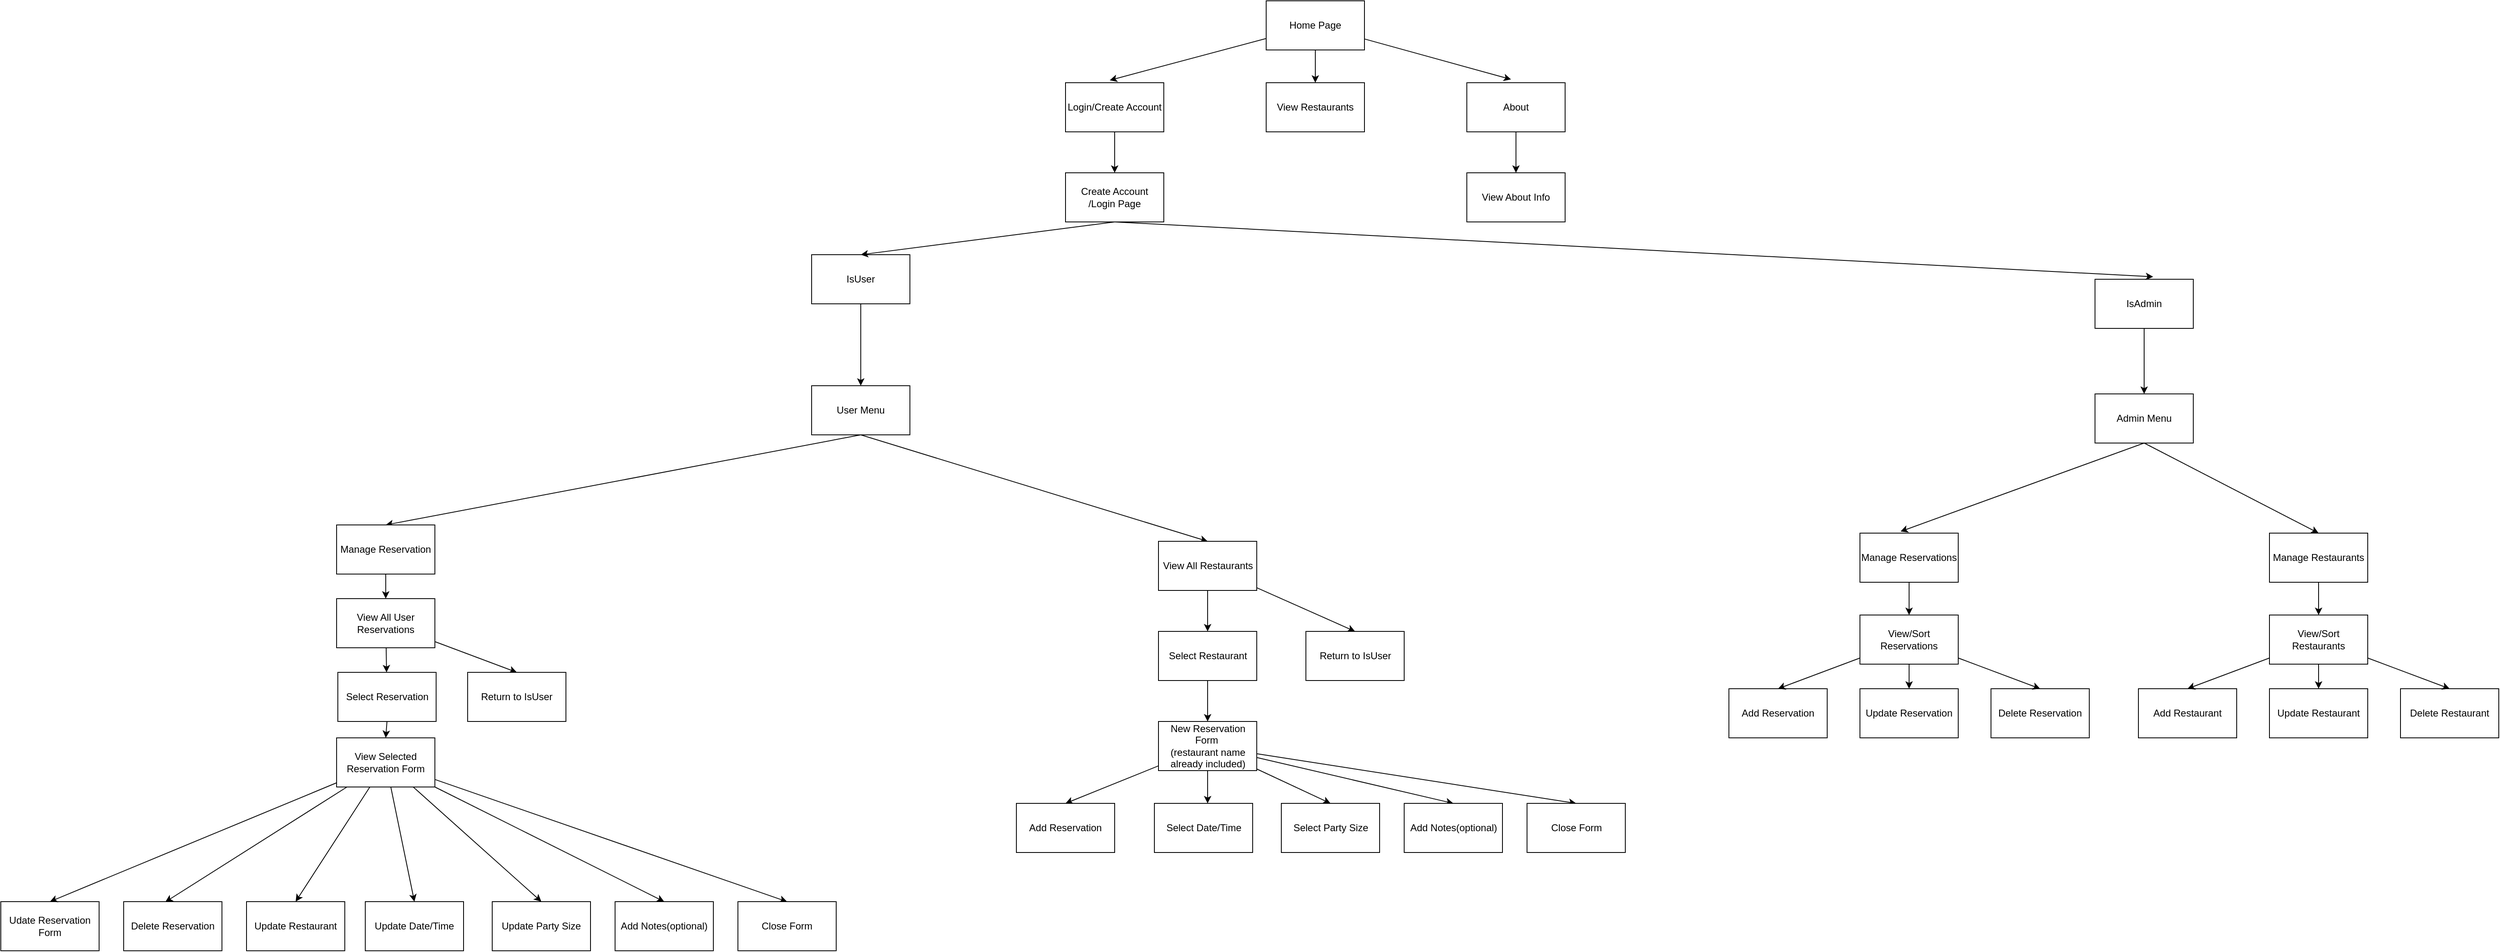 <mxfile>
    <diagram id="aMhFjDDkvYvzHxfugzTp" name="Page-1">
        <mxGraphModel dx="2302" dy="445" grid="1" gridSize="10" guides="1" tooltips="1" connect="1" arrows="1" fold="1" page="1" pageScale="1" pageWidth="850" pageHeight="1100" math="0" shadow="0">
            <root>
                <mxCell id="0"/>
                <mxCell id="1" parent="0"/>
                <mxCell id="94" value="" style="edgeStyle=none;html=1;" parent="1" source="2" target="4" edge="1">
                    <mxGeometry relative="1" as="geometry"/>
                </mxCell>
                <mxCell id="95" style="edgeStyle=none;html=1;entryX=0.45;entryY=-0.067;entryDx=0;entryDy=0;entryPerimeter=0;" parent="1" source="2" target="5" edge="1">
                    <mxGeometry relative="1" as="geometry"/>
                </mxCell>
                <mxCell id="97" style="edgeStyle=none;html=1;entryX=0.45;entryY=-0.05;entryDx=0;entryDy=0;entryPerimeter=0;" parent="1" source="2" target="3" edge="1">
                    <mxGeometry relative="1" as="geometry"/>
                </mxCell>
                <mxCell id="2" value="Home Page" style="rounded=0;whiteSpace=wrap;html=1;" parent="1" vertex="1">
                    <mxGeometry x="365" y="50" width="120" height="60" as="geometry"/>
                </mxCell>
                <mxCell id="17" style="edgeStyle=none;html=1;entryX=0.5;entryY=0;entryDx=0;entryDy=0;" parent="1" source="3" target="12" edge="1">
                    <mxGeometry relative="1" as="geometry"/>
                </mxCell>
                <mxCell id="3" value="Login/Create Account" style="rounded=0;whiteSpace=wrap;html=1;" parent="1" vertex="1">
                    <mxGeometry x="120" y="150" width="120" height="60" as="geometry"/>
                </mxCell>
                <mxCell id="4" value="View Restaurants" style="rounded=0;whiteSpace=wrap;html=1;" parent="1" vertex="1">
                    <mxGeometry x="365" y="150" width="120" height="60" as="geometry"/>
                </mxCell>
                <mxCell id="96" value="" style="edgeStyle=none;html=1;" parent="1" source="5" target="93" edge="1">
                    <mxGeometry relative="1" as="geometry"/>
                </mxCell>
                <mxCell id="5" value="About" style="rounded=0;whiteSpace=wrap;html=1;" parent="1" vertex="1">
                    <mxGeometry x="610" y="150" width="120" height="60" as="geometry"/>
                </mxCell>
                <mxCell id="64" value="" style="edgeStyle=none;html=1;entryX=0.413;entryY=-0.033;entryDx=0;entryDy=0;entryPerimeter=0;exitX=0.5;exitY=1;exitDx=0;exitDy=0;" parent="1" source="100" target="63" edge="1">
                    <mxGeometry relative="1" as="geometry">
                        <mxPoint x="1437" y="450" as="sourcePoint"/>
                    </mxGeometry>
                </mxCell>
                <mxCell id="91" value="" style="edgeStyle=none;html=1;exitX=0.5;exitY=1;exitDx=0;exitDy=0;entryX=0.5;entryY=0;entryDx=0;entryDy=0;" parent="1" source="100" target="65" edge="1">
                    <mxGeometry relative="1" as="geometry"/>
                </mxCell>
                <mxCell id="101" value="" style="edgeStyle=none;html=1;" parent="1" source="6" target="100" edge="1">
                    <mxGeometry relative="1" as="geometry"/>
                </mxCell>
                <mxCell id="6" value="IsAdmin" style="rounded=0;whiteSpace=wrap;html=1;" parent="1" vertex="1">
                    <mxGeometry x="1377" y="390" width="120" height="60" as="geometry"/>
                </mxCell>
                <mxCell id="20" style="edgeStyle=none;html=1;exitX=0.5;exitY=1;exitDx=0;exitDy=0;entryX=0.5;entryY=0;entryDx=0;entryDy=0;" parent="1" source="102" target="10" edge="1">
                    <mxGeometry relative="1" as="geometry"/>
                </mxCell>
                <mxCell id="21" style="edgeStyle=none;html=1;entryX=0.5;entryY=0;entryDx=0;entryDy=0;exitX=0.5;exitY=1;exitDx=0;exitDy=0;" parent="1" source="102" target="27" edge="1">
                    <mxGeometry relative="1" as="geometry">
                        <mxPoint x="200.46" y="708.98" as="targetPoint"/>
                    </mxGeometry>
                </mxCell>
                <mxCell id="103" style="edgeStyle=none;html=1;entryX=0.5;entryY=0;entryDx=0;entryDy=0;" parent="1" source="7" target="102" edge="1">
                    <mxGeometry relative="1" as="geometry"/>
                </mxCell>
                <mxCell id="7" value="IsUser" style="rounded=0;whiteSpace=wrap;html=1;" parent="1" vertex="1">
                    <mxGeometry x="-190" y="360" width="120" height="60" as="geometry"/>
                </mxCell>
                <mxCell id="99" value="" style="edgeStyle=none;html=1;" parent="1" source="10" target="98" edge="1">
                    <mxGeometry relative="1" as="geometry"/>
                </mxCell>
                <mxCell id="10" value="Manage Reservation" style="rounded=0;whiteSpace=wrap;html=1;" parent="1" vertex="1">
                    <mxGeometry x="-770" y="690" width="120" height="60" as="geometry"/>
                </mxCell>
                <mxCell id="13" style="edgeStyle=none;html=1;entryX=0.5;entryY=0;entryDx=0;entryDy=0;exitX=0.5;exitY=1;exitDx=0;exitDy=0;" parent="1" source="12" target="7" edge="1">
                    <mxGeometry relative="1" as="geometry"/>
                </mxCell>
                <mxCell id="14" style="edgeStyle=none;html=1;entryX=0.592;entryY=-0.05;entryDx=0;entryDy=0;entryPerimeter=0;exitX=0.5;exitY=1;exitDx=0;exitDy=0;" parent="1" source="12" target="6" edge="1">
                    <mxGeometry relative="1" as="geometry"/>
                </mxCell>
                <mxCell id="12" value="Create Account /Login Page" style="rounded=0;whiteSpace=wrap;html=1;" parent="1" vertex="1">
                    <mxGeometry x="120" y="260" width="120" height="60" as="geometry"/>
                </mxCell>
                <mxCell id="22" value="Udate Reservation Form" style="whiteSpace=wrap;html=1;rounded=0;" parent="1" vertex="1">
                    <mxGeometry x="-1180" y="1150" width="120" height="60" as="geometry"/>
                </mxCell>
                <mxCell id="24" value="Delete Reservation" style="whiteSpace=wrap;html=1;" parent="1" vertex="1">
                    <mxGeometry x="-1030" y="1150" width="120" height="60" as="geometry"/>
                </mxCell>
                <mxCell id="33" value="" style="edgeStyle=none;html=1;" parent="1" source="27" target="28" edge="1">
                    <mxGeometry relative="1" as="geometry"/>
                </mxCell>
                <mxCell id="37" style="edgeStyle=none;html=1;entryX=0.5;entryY=0;entryDx=0;entryDy=0;" parent="1" source="27" target="36" edge="1">
                    <mxGeometry relative="1" as="geometry"/>
                </mxCell>
                <mxCell id="27" value="View All Restaurants" style="rounded=0;whiteSpace=wrap;html=1;" parent="1" vertex="1">
                    <mxGeometry x="233.5" y="710" width="120" height="60" as="geometry"/>
                </mxCell>
                <mxCell id="34" value="" style="edgeStyle=none;html=1;" parent="1" source="28" target="29" edge="1">
                    <mxGeometry relative="1" as="geometry"/>
                </mxCell>
                <mxCell id="28" value="Select Restaurant" style="rounded=0;whiteSpace=wrap;html=1;" parent="1" vertex="1">
                    <mxGeometry x="233.5" y="820" width="120" height="60" as="geometry"/>
                </mxCell>
                <mxCell id="35" value="" style="edgeStyle=none;html=1;" parent="1" source="29" edge="1">
                    <mxGeometry relative="1" as="geometry">
                        <mxPoint x="293.5" y="1030" as="targetPoint"/>
                    </mxGeometry>
                </mxCell>
                <mxCell id="41" style="edgeStyle=none;html=1;entryX=0.5;entryY=0;entryDx=0;entryDy=0;" parent="1" source="29" target="40" edge="1">
                    <mxGeometry relative="1" as="geometry"/>
                </mxCell>
                <mxCell id="59" style="edgeStyle=none;html=1;entryX=0.5;entryY=0;entryDx=0;entryDy=0;" parent="1" source="29" target="55" edge="1">
                    <mxGeometry relative="1" as="geometry"/>
                </mxCell>
                <mxCell id="61" style="edgeStyle=none;html=1;entryX=0.5;entryY=0;entryDx=0;entryDy=0;" parent="1" source="29" target="57" edge="1">
                    <mxGeometry relative="1" as="geometry"/>
                </mxCell>
                <mxCell id="104" style="edgeStyle=none;html=1;entryX=0.5;entryY=0;entryDx=0;entryDy=0;" parent="1" source="29" target="56" edge="1">
                    <mxGeometry relative="1" as="geometry"/>
                </mxCell>
                <mxCell id="29" value="New Reservation Form&amp;nbsp;&lt;br&gt;(restaurant name already included)" style="rounded=0;whiteSpace=wrap;html=1;" parent="1" vertex="1">
                    <mxGeometry x="233.5" y="930" width="120" height="60" as="geometry"/>
                </mxCell>
                <mxCell id="36" value="Return to IsUser" style="rounded=0;whiteSpace=wrap;html=1;" parent="1" vertex="1">
                    <mxGeometry x="413.5" y="820" width="120" height="60" as="geometry"/>
                </mxCell>
                <mxCell id="40" value="Close Form" style="rounded=0;whiteSpace=wrap;html=1;" parent="1" vertex="1">
                    <mxGeometry x="683.5" y="1030" width="120" height="60" as="geometry"/>
                </mxCell>
                <mxCell id="54" value="Select Date/Time" style="rounded=0;whiteSpace=wrap;html=1;" parent="1" vertex="1">
                    <mxGeometry x="228.5" y="1030" width="120" height="60" as="geometry"/>
                </mxCell>
                <mxCell id="55" value="Select Party Size" style="rounded=0;whiteSpace=wrap;html=1;" parent="1" vertex="1">
                    <mxGeometry x="383.5" y="1030" width="120" height="60" as="geometry"/>
                </mxCell>
                <mxCell id="56" value="Add Notes(optional)" style="rounded=0;whiteSpace=wrap;html=1;" parent="1" vertex="1">
                    <mxGeometry x="533.5" y="1030" width="120" height="60" as="geometry"/>
                </mxCell>
                <mxCell id="57" value="Add Reservation" style="rounded=0;whiteSpace=wrap;html=1;" parent="1" vertex="1">
                    <mxGeometry x="60" y="1030" width="120" height="60" as="geometry"/>
                </mxCell>
                <mxCell id="71" value="" style="edgeStyle=none;html=1;" parent="1" source="63" target="70" edge="1">
                    <mxGeometry relative="1" as="geometry"/>
                </mxCell>
                <mxCell id="63" value="Manage Reservations" style="whiteSpace=wrap;html=1;rounded=0;" parent="1" vertex="1">
                    <mxGeometry x="1090" y="700" width="120" height="60" as="geometry"/>
                </mxCell>
                <mxCell id="89" value="" style="edgeStyle=none;html=1;" parent="1" source="65" target="81" edge="1">
                    <mxGeometry relative="1" as="geometry"/>
                </mxCell>
                <mxCell id="65" value="Manage Restaurants" style="rounded=0;whiteSpace=wrap;html=1;" parent="1" vertex="1">
                    <mxGeometry x="1590" y="700" width="120" height="60" as="geometry"/>
                </mxCell>
                <mxCell id="67" value="Update Reservation" style="rounded=0;whiteSpace=wrap;html=1;" parent="1" vertex="1">
                    <mxGeometry x="1090" y="890" width="120" height="60" as="geometry"/>
                </mxCell>
                <mxCell id="68" value="Delete Reservation" style="rounded=0;whiteSpace=wrap;html=1;" parent="1" vertex="1">
                    <mxGeometry x="1250" y="890" width="120" height="60" as="geometry"/>
                </mxCell>
                <mxCell id="69" value="Add Reservation" style="rounded=0;whiteSpace=wrap;html=1;" parent="1" vertex="1">
                    <mxGeometry x="930" y="890" width="120" height="60" as="geometry"/>
                </mxCell>
                <mxCell id="72" value="" style="edgeStyle=none;html=1;" parent="1" source="70" target="67" edge="1">
                    <mxGeometry relative="1" as="geometry"/>
                </mxCell>
                <mxCell id="73" style="edgeStyle=none;html=1;entryX=0.5;entryY=0;entryDx=0;entryDy=0;" parent="1" source="70" target="68" edge="1">
                    <mxGeometry relative="1" as="geometry"/>
                </mxCell>
                <mxCell id="74" style="edgeStyle=none;html=1;entryX=0.5;entryY=0;entryDx=0;entryDy=0;" parent="1" source="70" target="69" edge="1">
                    <mxGeometry relative="1" as="geometry"/>
                </mxCell>
                <mxCell id="70" value="View/Sort Reservations" style="rounded=0;whiteSpace=wrap;html=1;" parent="1" vertex="1">
                    <mxGeometry x="1090" y="800" width="120" height="60" as="geometry"/>
                </mxCell>
                <mxCell id="75" value="Update Restaurant" style="rounded=0;whiteSpace=wrap;html=1;" parent="1" vertex="1">
                    <mxGeometry x="1590" y="890" width="120" height="60" as="geometry"/>
                </mxCell>
                <mxCell id="76" value="Delete Restaurant" style="rounded=0;whiteSpace=wrap;html=1;" parent="1" vertex="1">
                    <mxGeometry x="1750" y="890" width="120" height="60" as="geometry"/>
                </mxCell>
                <mxCell id="77" value="Add Restaurant" style="rounded=0;whiteSpace=wrap;html=1;" parent="1" vertex="1">
                    <mxGeometry x="1430" y="890" width="120" height="60" as="geometry"/>
                </mxCell>
                <mxCell id="78" value="" style="edgeStyle=none;html=1;" parent="1" source="81" target="75" edge="1">
                    <mxGeometry relative="1" as="geometry"/>
                </mxCell>
                <mxCell id="79" style="edgeStyle=none;html=1;entryX=0.5;entryY=0;entryDx=0;entryDy=0;" parent="1" source="81" target="76" edge="1">
                    <mxGeometry relative="1" as="geometry"/>
                </mxCell>
                <mxCell id="80" style="edgeStyle=none;html=1;entryX=0.5;entryY=0;entryDx=0;entryDy=0;" parent="1" source="81" target="77" edge="1">
                    <mxGeometry relative="1" as="geometry"/>
                </mxCell>
                <mxCell id="81" value="View/Sort Restaurants" style="rounded=0;whiteSpace=wrap;html=1;" parent="1" vertex="1">
                    <mxGeometry x="1590" y="800" width="120" height="60" as="geometry"/>
                </mxCell>
                <mxCell id="93" value="View About Info" style="rounded=0;whiteSpace=wrap;html=1;" parent="1" vertex="1">
                    <mxGeometry x="610" y="260" width="120" height="60" as="geometry"/>
                </mxCell>
                <mxCell id="108" style="edgeStyle=none;html=1;" parent="1" source="98" target="105" edge="1">
                    <mxGeometry relative="1" as="geometry"/>
                </mxCell>
                <mxCell id="123" style="edgeStyle=none;html=1;entryX=0.5;entryY=0;entryDx=0;entryDy=0;" parent="1" source="98" target="122" edge="1">
                    <mxGeometry relative="1" as="geometry"/>
                </mxCell>
                <mxCell id="98" value="View All User Reservations" style="rounded=0;whiteSpace=wrap;html=1;" parent="1" vertex="1">
                    <mxGeometry x="-770" y="780" width="120" height="60" as="geometry"/>
                </mxCell>
                <mxCell id="100" value="Admin Menu" style="rounded=0;whiteSpace=wrap;html=1;" parent="1" vertex="1">
                    <mxGeometry x="1377" y="530" width="120" height="60" as="geometry"/>
                </mxCell>
                <mxCell id="102" value="User Menu" style="rounded=0;whiteSpace=wrap;html=1;" parent="1" vertex="1">
                    <mxGeometry x="-190" y="520" width="120" height="60" as="geometry"/>
                </mxCell>
                <mxCell id="109" style="edgeStyle=none;html=1;exitX=0.5;exitY=1;exitDx=0;exitDy=0;entryX=0.5;entryY=0;entryDx=0;entryDy=0;" parent="1" source="105" target="106" edge="1">
                    <mxGeometry relative="1" as="geometry">
                        <mxPoint x="-709.071" y="940" as="targetPoint"/>
                    </mxGeometry>
                </mxCell>
                <mxCell id="105" value="Select Reservation" style="rounded=0;whiteSpace=wrap;html=1;" parent="1" vertex="1">
                    <mxGeometry x="-768.5" y="870" width="120" height="60" as="geometry"/>
                </mxCell>
                <mxCell id="115" style="edgeStyle=none;html=1;entryX=0.5;entryY=0;entryDx=0;entryDy=0;" parent="1" source="106" target="22" edge="1">
                    <mxGeometry relative="1" as="geometry"/>
                </mxCell>
                <mxCell id="116" style="edgeStyle=none;html=1;entryX=0.424;entryY=0.007;entryDx=0;entryDy=0;entryPerimeter=0;" parent="1" source="106" target="24" edge="1">
                    <mxGeometry relative="1" as="geometry"/>
                </mxCell>
                <mxCell id="117" style="edgeStyle=none;html=1;entryX=0.5;entryY=0;entryDx=0;entryDy=0;" parent="1" source="106" target="111" edge="1">
                    <mxGeometry relative="1" as="geometry"/>
                </mxCell>
                <mxCell id="118" style="edgeStyle=none;html=1;entryX=0.5;entryY=0;entryDx=0;entryDy=0;" parent="1" source="106" target="112" edge="1">
                    <mxGeometry relative="1" as="geometry"/>
                </mxCell>
                <mxCell id="119" style="edgeStyle=none;html=1;entryX=0.5;entryY=0;entryDx=0;entryDy=0;" parent="1" source="106" target="113" edge="1">
                    <mxGeometry relative="1" as="geometry"/>
                </mxCell>
                <mxCell id="120" style="edgeStyle=none;html=1;entryX=0.5;entryY=0;entryDx=0;entryDy=0;" parent="1" source="106" target="114" edge="1">
                    <mxGeometry relative="1" as="geometry"/>
                </mxCell>
                <mxCell id="121" style="edgeStyle=none;html=1;entryX=0.5;entryY=0;entryDx=0;entryDy=0;" parent="1" source="106" target="110" edge="1">
                    <mxGeometry relative="1" as="geometry"/>
                </mxCell>
                <mxCell id="106" value="View Selected Reservation Form" style="rounded=0;whiteSpace=wrap;html=1;" parent="1" vertex="1">
                    <mxGeometry x="-770" y="950" width="120" height="60" as="geometry"/>
                </mxCell>
                <mxCell id="110" value="Close Form" style="rounded=0;whiteSpace=wrap;html=1;" parent="1" vertex="1">
                    <mxGeometry x="-280" y="1150" width="120" height="60" as="geometry"/>
                </mxCell>
                <mxCell id="111" value="Update Restaurant" style="rounded=0;whiteSpace=wrap;html=1;" parent="1" vertex="1">
                    <mxGeometry x="-880" y="1150" width="120" height="60" as="geometry"/>
                </mxCell>
                <mxCell id="112" value="Update Date/Time" style="rounded=0;whiteSpace=wrap;html=1;" parent="1" vertex="1">
                    <mxGeometry x="-735" y="1150" width="120" height="60" as="geometry"/>
                </mxCell>
                <mxCell id="113" value="Update Party Size" style="rounded=0;whiteSpace=wrap;html=1;" parent="1" vertex="1">
                    <mxGeometry x="-580" y="1150" width="120" height="60" as="geometry"/>
                </mxCell>
                <mxCell id="114" value="Add Notes(optional)" style="rounded=0;whiteSpace=wrap;html=1;" parent="1" vertex="1">
                    <mxGeometry x="-430" y="1150" width="120" height="60" as="geometry"/>
                </mxCell>
                <mxCell id="122" value="Return to IsUser" style="rounded=0;whiteSpace=wrap;html=1;" parent="1" vertex="1">
                    <mxGeometry x="-610" y="870" width="120" height="60" as="geometry"/>
                </mxCell>
            </root>
        </mxGraphModel>
    </diagram>
</mxfile>